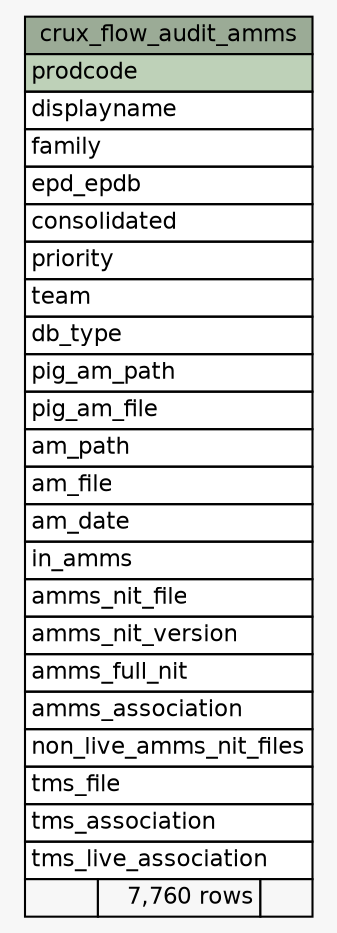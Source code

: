 // dot 2.2.1 on Windows 10 10.0
// SchemaSpy rev 590
digraph "crux_flow_audit_amms" {
  graph [
    rankdir="RL"
    bgcolor="#f7f7f7"
    nodesep="0.18"
    ranksep="0.46"
    fontname="Helvetica"
    fontsize="11"
  ];
  node [
    fontname="Helvetica"
    fontsize="11"
    shape="plaintext"
  ];
  edge [
    arrowsize="0.8"
  ];
  "crux_flow_audit_amms" [
    label=<
    <TABLE BORDER="0" CELLBORDER="1" CELLSPACING="0" BGCOLOR="#ffffff">
      <TR><TD COLSPAN="3" BGCOLOR="#9bab96" ALIGN="CENTER">crux_flow_audit_amms</TD></TR>
      <TR><TD PORT="prodcode" COLSPAN="3" BGCOLOR="#bed1b8" ALIGN="LEFT">prodcode</TD></TR>
      <TR><TD PORT="displayname" COLSPAN="3" ALIGN="LEFT">displayname</TD></TR>
      <TR><TD PORT="family" COLSPAN="3" ALIGN="LEFT">family</TD></TR>
      <TR><TD PORT="epd_epdb" COLSPAN="3" ALIGN="LEFT">epd_epdb</TD></TR>
      <TR><TD PORT="consolidated" COLSPAN="3" ALIGN="LEFT">consolidated</TD></TR>
      <TR><TD PORT="priority" COLSPAN="3" ALIGN="LEFT">priority</TD></TR>
      <TR><TD PORT="team" COLSPAN="3" ALIGN="LEFT">team</TD></TR>
      <TR><TD PORT="db_type" COLSPAN="3" ALIGN="LEFT">db_type</TD></TR>
      <TR><TD PORT="pig_am_path" COLSPAN="3" ALIGN="LEFT">pig_am_path</TD></TR>
      <TR><TD PORT="pig_am_file" COLSPAN="3" ALIGN="LEFT">pig_am_file</TD></TR>
      <TR><TD PORT="am_path" COLSPAN="3" ALIGN="LEFT">am_path</TD></TR>
      <TR><TD PORT="am_file" COLSPAN="3" ALIGN="LEFT">am_file</TD></TR>
      <TR><TD PORT="am_date" COLSPAN="3" ALIGN="LEFT">am_date</TD></TR>
      <TR><TD PORT="in_amms" COLSPAN="3" ALIGN="LEFT">in_amms</TD></TR>
      <TR><TD PORT="amms_nit_file" COLSPAN="3" ALIGN="LEFT">amms_nit_file</TD></TR>
      <TR><TD PORT="amms_nit_version" COLSPAN="3" ALIGN="LEFT">amms_nit_version</TD></TR>
      <TR><TD PORT="amms_full_nit" COLSPAN="3" ALIGN="LEFT">amms_full_nit</TD></TR>
      <TR><TD PORT="amms_association" COLSPAN="3" ALIGN="LEFT">amms_association</TD></TR>
      <TR><TD PORT="non_live_amms_nit_files" COLSPAN="3" ALIGN="LEFT">non_live_amms_nit_files</TD></TR>
      <TR><TD PORT="tms_file" COLSPAN="3" ALIGN="LEFT">tms_file</TD></TR>
      <TR><TD PORT="tms_association" COLSPAN="3" ALIGN="LEFT">tms_association</TD></TR>
      <TR><TD PORT="tms_live_association" COLSPAN="3" ALIGN="LEFT">tms_live_association</TD></TR>
      <TR><TD ALIGN="LEFT" BGCOLOR="#f7f7f7">  </TD><TD ALIGN="RIGHT" BGCOLOR="#f7f7f7">7,760 rows</TD><TD ALIGN="RIGHT" BGCOLOR="#f7f7f7">  </TD></TR>
    </TABLE>>
    URL="tables/crux_flow_audit_amms.html"
    tooltip="crux_flow_audit_amms"
  ];
}
